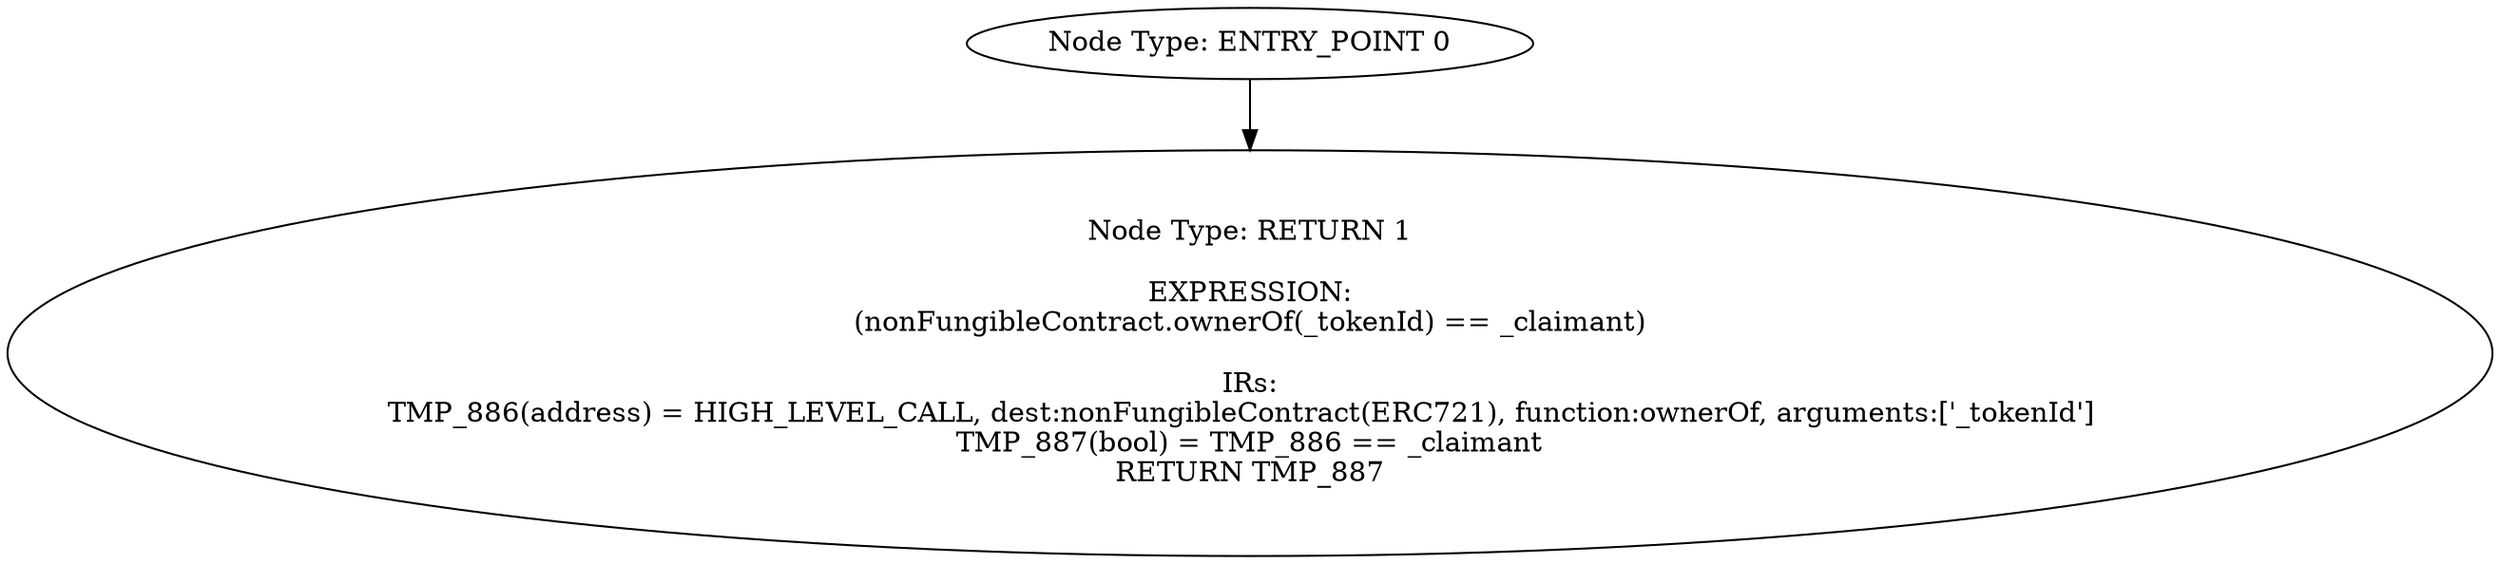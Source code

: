 digraph{
0[label="Node Type: ENTRY_POINT 0
"];
0->1;
1[label="Node Type: RETURN 1

EXPRESSION:
(nonFungibleContract.ownerOf(_tokenId) == _claimant)

IRs:
TMP_886(address) = HIGH_LEVEL_CALL, dest:nonFungibleContract(ERC721), function:ownerOf, arguments:['_tokenId']  
TMP_887(bool) = TMP_886 == _claimant
RETURN TMP_887"];
}
